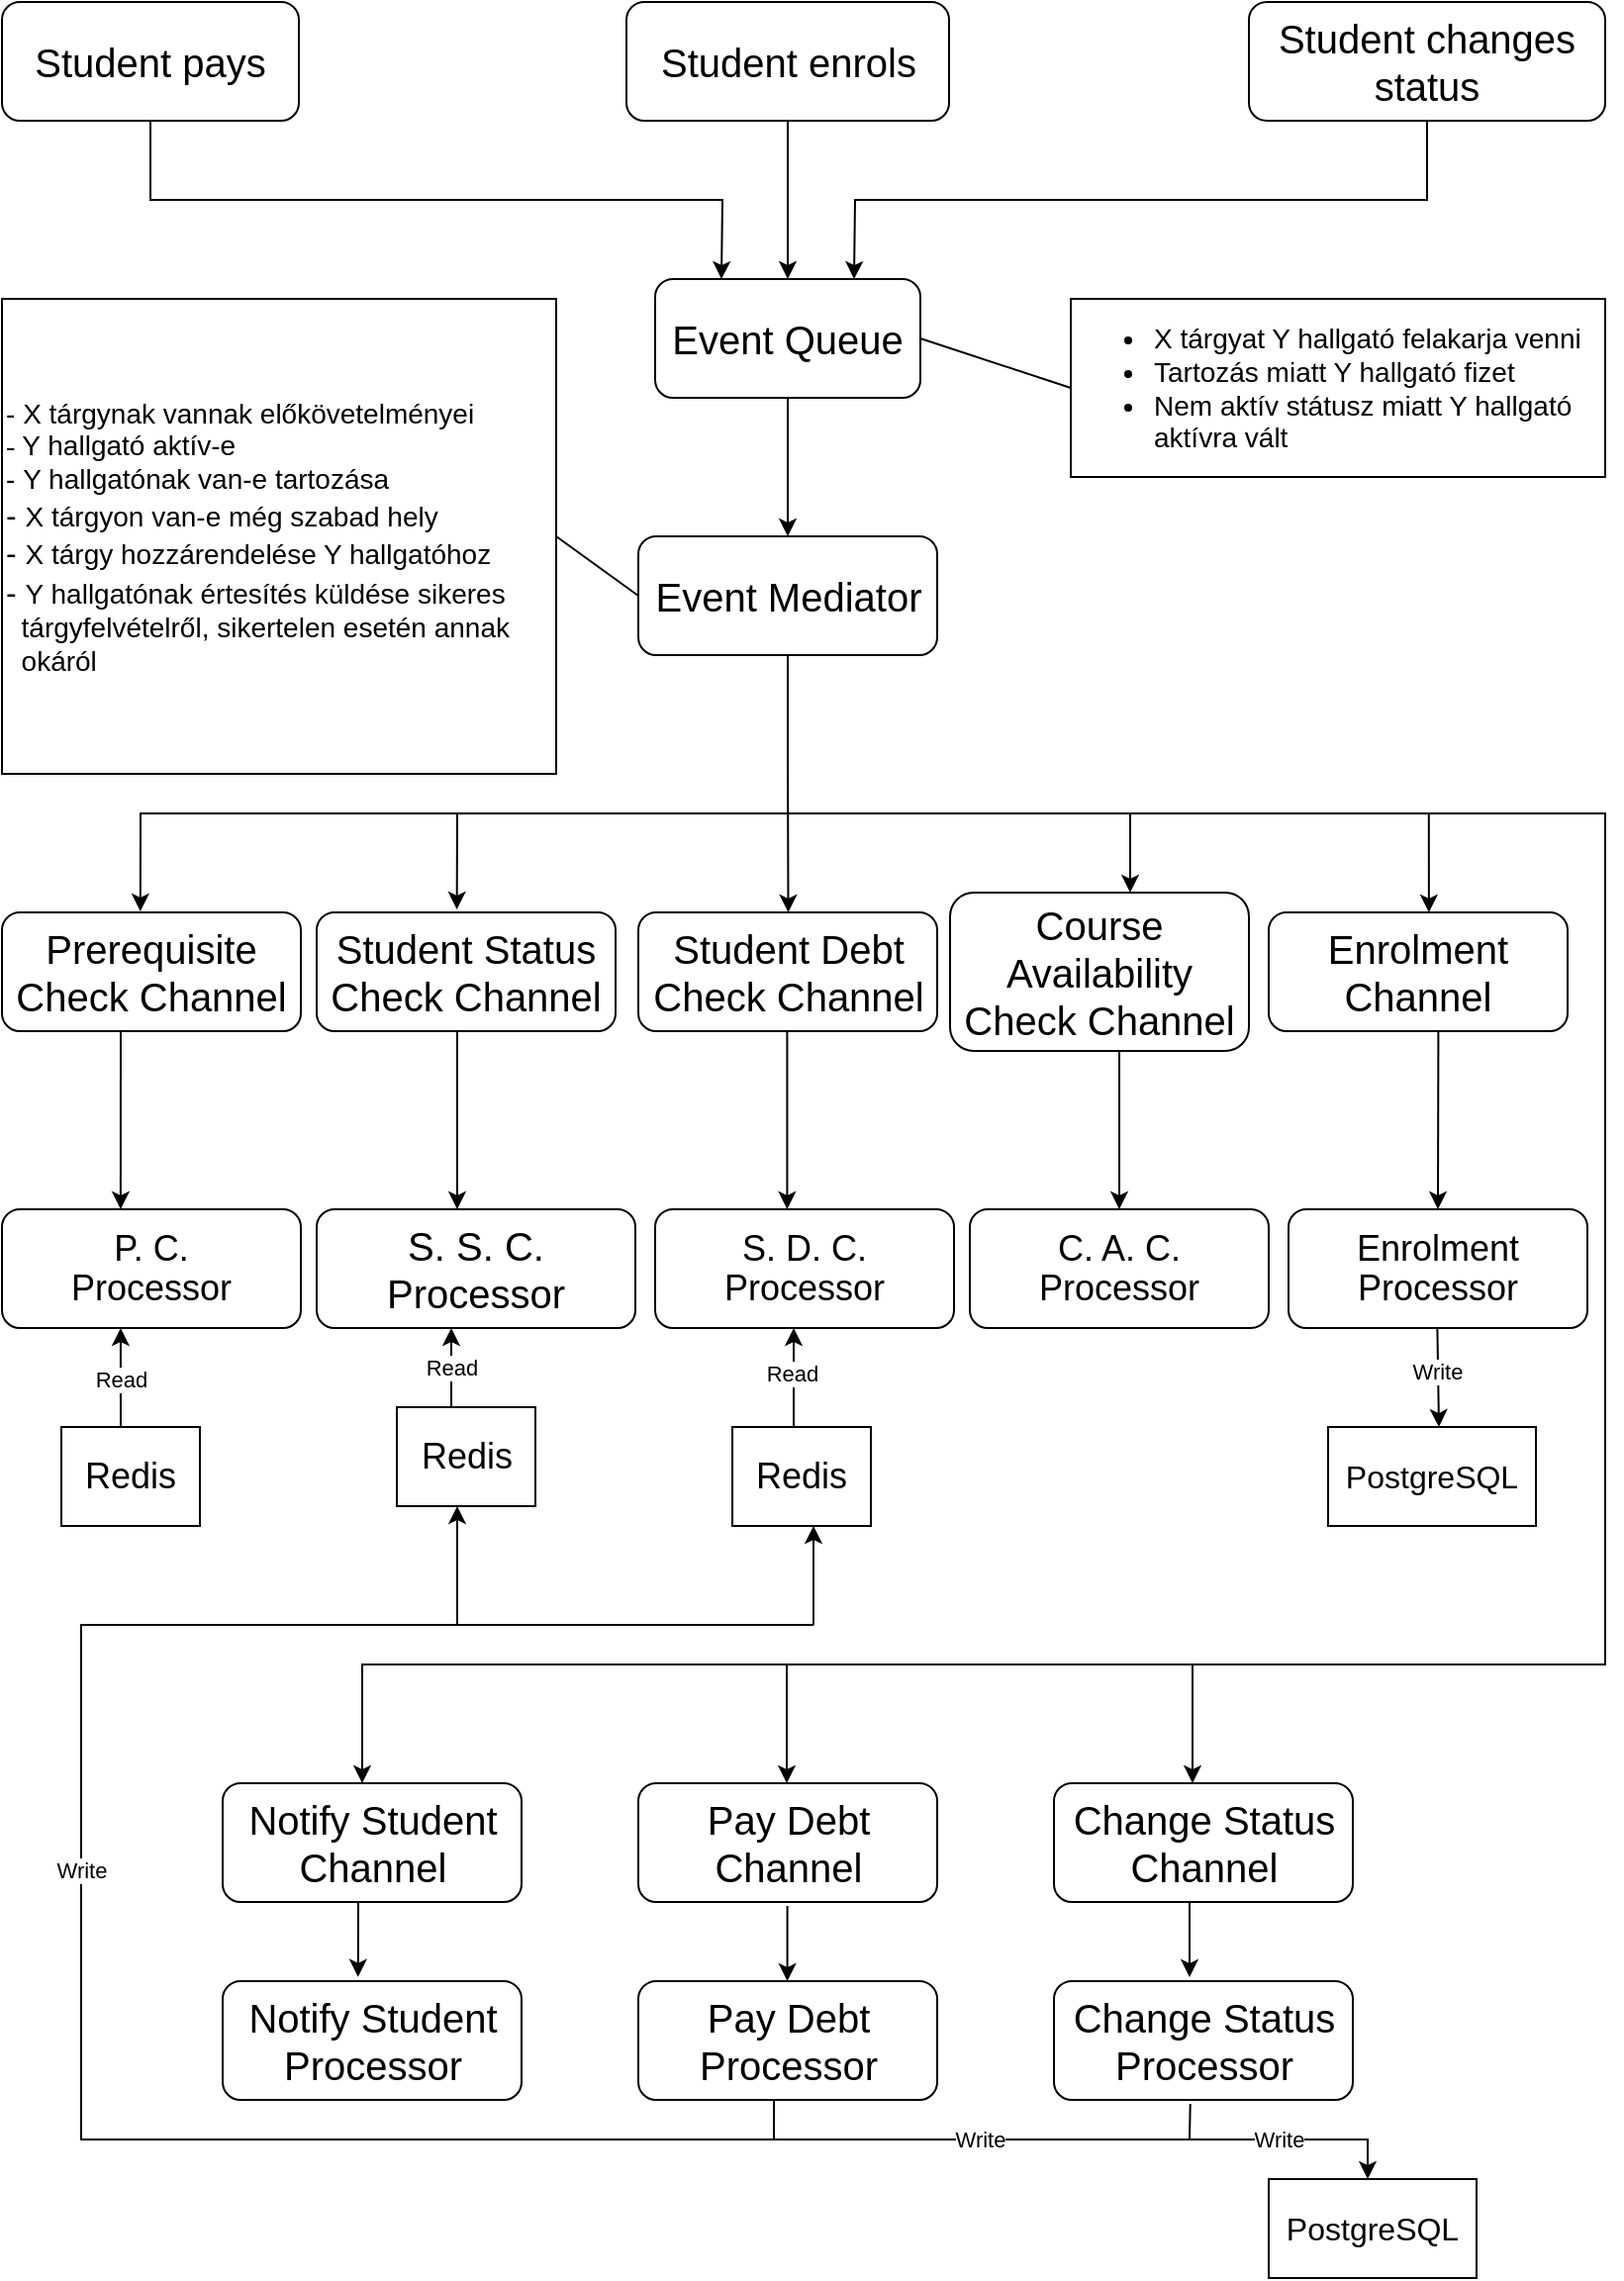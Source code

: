 <mxfile version="24.7.17">
  <diagram name="1 oldal" id="J2MF9AmRKNOul0yk5mM1">
    <mxGraphModel dx="1509" dy="777" grid="1" gridSize="10" guides="1" tooltips="1" connect="1" arrows="1" fold="1" page="1" pageScale="1" pageWidth="827" pageHeight="1169" math="0" shadow="0">
      <root>
        <mxCell id="0" />
        <mxCell id="1" parent="0" />
        <mxCell id="wyokAzy08yg_HZJgm6T4-3" value="" style="edgeStyle=orthogonalEdgeStyle;rounded=0;orthogonalLoop=1;jettySize=auto;html=1;" edge="1" parent="1" source="wyokAzy08yg_HZJgm6T4-1" target="wyokAzy08yg_HZJgm6T4-2">
          <mxGeometry relative="1" as="geometry" />
        </mxCell>
        <mxCell id="wyokAzy08yg_HZJgm6T4-1" value="&lt;font style=&quot;font-size: 20px;&quot;&gt;Student enrols&lt;/font&gt;" style="rounded=1;whiteSpace=wrap;html=1;" vertex="1" parent="1">
          <mxGeometry x="325.5" y="10" width="163" height="60" as="geometry" />
        </mxCell>
        <mxCell id="wyokAzy08yg_HZJgm6T4-16" value="" style="edgeStyle=orthogonalEdgeStyle;rounded=0;orthogonalLoop=1;jettySize=auto;html=1;" edge="1" parent="1" source="wyokAzy08yg_HZJgm6T4-2" target="wyokAzy08yg_HZJgm6T4-15">
          <mxGeometry relative="1" as="geometry" />
        </mxCell>
        <mxCell id="wyokAzy08yg_HZJgm6T4-2" value="&lt;font style=&quot;font-size: 20px;&quot;&gt;Event Queue&lt;/font&gt;" style="whiteSpace=wrap;html=1;rounded=1;" vertex="1" parent="1">
          <mxGeometry x="340" y="150" width="134" height="60" as="geometry" />
        </mxCell>
        <mxCell id="wyokAzy08yg_HZJgm6T4-8" value="&lt;ul style=&quot;font-size: 14px;&quot;&gt;&lt;li&gt;&lt;span style=&quot;background-color: initial;&quot;&gt;&lt;font face=&quot;Helvetica&quot;&gt;X tárgyat Y hallgató felakarja venni&lt;/font&gt;&lt;/span&gt;&lt;/li&gt;&lt;li&gt;&lt;span style=&quot;background-color: initial;&quot;&gt;&lt;span style=&quot;line-height: 107%;&quot;&gt;&lt;font face=&quot;Helvetica&quot;&gt;Tartozás miatt Y hallgató fizet&lt;/font&gt;&lt;/span&gt;&lt;br&gt;&lt;/span&gt;&lt;/li&gt;&lt;li&gt;&lt;span style=&quot;background-color: initial;&quot;&gt;&lt;span style=&quot;line-height: 107%;&quot;&gt;&lt;span style=&quot;line-height: 107%;&quot;&gt;&lt;font face=&quot;Helvetica&quot;&gt;Nem aktív státusz miatt Y hallgató aktívra vált&lt;/font&gt;&lt;/span&gt;&lt;br&gt;&lt;/span&gt;&lt;/span&gt;&lt;/li&gt;&lt;/ul&gt;" style="rounded=0;whiteSpace=wrap;html=1;align=left;" vertex="1" parent="1">
          <mxGeometry x="550" y="160" width="270" height="90" as="geometry" />
        </mxCell>
        <mxCell id="wyokAzy08yg_HZJgm6T4-9" value="" style="endArrow=none;html=1;rounded=0;exitX=1;exitY=0.5;exitDx=0;exitDy=0;entryX=0;entryY=0.5;entryDx=0;entryDy=0;" edge="1" parent="1" source="wyokAzy08yg_HZJgm6T4-2" target="wyokAzy08yg_HZJgm6T4-8">
          <mxGeometry width="50" height="50" relative="1" as="geometry">
            <mxPoint x="390" y="100" as="sourcePoint" />
            <mxPoint x="440" y="50" as="targetPoint" />
            <Array as="points" />
          </mxGeometry>
        </mxCell>
        <mxCell id="wyokAzy08yg_HZJgm6T4-10" value="&lt;font style=&quot;font-size: 20px;&quot;&gt;Student changes status&lt;/font&gt;" style="rounded=1;whiteSpace=wrap;html=1;" vertex="1" parent="1">
          <mxGeometry x="640" y="10" width="180" height="60" as="geometry" />
        </mxCell>
        <mxCell id="wyokAzy08yg_HZJgm6T4-11" value="&lt;font style=&quot;font-size: 20px;&quot;&gt;Student pays&lt;/font&gt;" style="whiteSpace=wrap;html=1;rounded=1;" vertex="1" parent="1">
          <mxGeometry x="10" y="10" width="150" height="60" as="geometry" />
        </mxCell>
        <mxCell id="wyokAzy08yg_HZJgm6T4-13" value="" style="endArrow=classic;html=1;rounded=0;exitX=0.5;exitY=1;exitDx=0;exitDy=0;entryX=0.25;entryY=0;entryDx=0;entryDy=0;" edge="1" parent="1" source="wyokAzy08yg_HZJgm6T4-11" target="wyokAzy08yg_HZJgm6T4-2">
          <mxGeometry width="50" height="50" relative="1" as="geometry">
            <mxPoint x="410" y="260" as="sourcePoint" />
            <mxPoint x="460" y="210" as="targetPoint" />
            <Array as="points">
              <mxPoint x="85" y="110" />
              <mxPoint x="230" y="110" />
              <mxPoint x="374" y="110" />
            </Array>
          </mxGeometry>
        </mxCell>
        <mxCell id="wyokAzy08yg_HZJgm6T4-14" value="" style="endArrow=classic;html=1;rounded=0;exitX=0.5;exitY=1;exitDx=0;exitDy=0;entryX=0.75;entryY=0;entryDx=0;entryDy=0;" edge="1" parent="1" source="wyokAzy08yg_HZJgm6T4-10" target="wyokAzy08yg_HZJgm6T4-2">
          <mxGeometry width="50" height="50" relative="1" as="geometry">
            <mxPoint x="440" y="82" as="sourcePoint" />
            <mxPoint x="737" y="140" as="targetPoint" />
            <Array as="points">
              <mxPoint x="730" y="110" />
              <mxPoint x="580" y="110" />
              <mxPoint x="441" y="110" />
            </Array>
          </mxGeometry>
        </mxCell>
        <mxCell id="wyokAzy08yg_HZJgm6T4-15" value="&lt;font style=&quot;font-size: 20px;&quot;&gt;Event Mediator&lt;/font&gt;" style="whiteSpace=wrap;html=1;rounded=1;" vertex="1" parent="1">
          <mxGeometry x="331.5" y="280" width="151" height="60" as="geometry" />
        </mxCell>
        <mxCell id="wyokAzy08yg_HZJgm6T4-17" value="&lt;span style=&quot;background-color: initial; font-size: 14px;&quot;&gt;&lt;span style=&quot;font-size: 14px;&quot;&gt;-&amp;nbsp;&lt;/span&gt;&lt;/span&gt;&lt;font style=&quot;font-size: 14px;&quot;&gt;&lt;span style=&quot;line-height: 107%;&quot;&gt;X tárgynak vannak előkövetelményei&lt;/span&gt;&lt;br&gt;&lt;span style=&quot;font-family: XqdR5e0AjKfIXeO-QAb3; line-height: 107%;&quot;&gt;-&amp;nbsp;&lt;/span&gt;&lt;span style=&quot;line-height: 107%;&quot;&gt;&lt;font style=&quot;font-size: 14px;&quot; face=&quot;Helvetica&quot;&gt;Y hallgató aktív-e&lt;/font&gt;&lt;/span&gt;&lt;/font&gt;&lt;br&gt;&lt;div style=&quot;font-size: 14px;&quot;&gt;&lt;font style=&quot;font-size: 14px;&quot;&gt;&lt;span style=&quot;line-height: 107%;&quot;&gt;&lt;font style=&quot;font-size: 14px;&quot; face=&quot;Helvetica&quot;&gt;-&amp;nbsp;&lt;/font&gt;&lt;/span&gt;&lt;/font&gt;&lt;span style=&quot;background-color: initial;&quot;&gt;&lt;font face=&quot;Helvetica&quot;&gt;Y hallgatónak van-e tartozása&lt;/font&gt;&lt;/span&gt;&lt;/div&gt;&lt;div&gt;&lt;span style=&quot;font-family: Calibri, sans-serif; font-size: 12pt; background-color: initial;&quot;&gt;-&amp;nbsp;&lt;/span&gt;&lt;span style=&quot;font-size: 14px; background-color: initial;&quot;&gt;&lt;font style=&quot;font-size: 14px;&quot; face=&quot;Helvetica&quot;&gt;X tárgyon van-e még szabad hely&lt;/font&gt;&lt;/span&gt;&lt;/div&gt;&lt;div&gt;&lt;span style=&quot;font-family: Calibri, sans-serif; font-size: 12pt; background-color: initial;&quot;&gt;-&amp;nbsp;&lt;/span&gt;&lt;span style=&quot;font-size: 14px; background-color: initial;&quot;&gt;&lt;font style=&quot;font-size: 14px;&quot; face=&quot;Helvetica&quot;&gt;X tárgy hozzárendelése Y hallgatóhoz&lt;/font&gt;&lt;/span&gt;&lt;/div&gt;&lt;div&gt;&lt;span style=&quot;font-family: Calibri, sans-serif; font-size: 12pt; background-color: initial;&quot;&gt;-&amp;nbsp;&lt;/span&gt;&lt;span style=&quot;font-size: 14px; background-color: initial;&quot;&gt;&lt;font style=&quot;font-size: 14px;&quot; face=&quot;Helvetica&quot;&gt;Y hallgatónak értesítés küldése sikeres&amp;nbsp; &amp;nbsp; &amp;nbsp; &amp;nbsp; tárgyfelvételről, sikertelen esetén annak&amp;nbsp; &amp;nbsp; &amp;nbsp; &amp;nbsp; okáról&lt;/font&gt;&lt;/span&gt;&lt;/div&gt;" style="rounded=0;whiteSpace=wrap;html=1;align=left;" vertex="1" parent="1">
          <mxGeometry x="10" y="160" width="280" height="240" as="geometry" />
        </mxCell>
        <mxCell id="wyokAzy08yg_HZJgm6T4-18" value="" style="endArrow=none;html=1;rounded=0;exitX=1;exitY=0.5;exitDx=0;exitDy=0;entryX=0;entryY=0.5;entryDx=0;entryDy=0;" edge="1" parent="1" source="wyokAzy08yg_HZJgm6T4-17" target="wyokAzy08yg_HZJgm6T4-15">
          <mxGeometry width="50" height="50" relative="1" as="geometry">
            <mxPoint x="410" y="250" as="sourcePoint" />
            <mxPoint x="460" y="200" as="targetPoint" />
          </mxGeometry>
        </mxCell>
        <mxCell id="wyokAzy08yg_HZJgm6T4-22" style="edgeStyle=orthogonalEdgeStyle;rounded=0;orthogonalLoop=1;jettySize=auto;html=1;exitX=0.75;exitY=1;exitDx=0;exitDy=0;" edge="1" parent="1" source="wyokAzy08yg_HZJgm6T4-19">
          <mxGeometry relative="1" as="geometry">
            <mxPoint x="120" y="520" as="targetPoint" />
          </mxGeometry>
        </mxCell>
        <mxCell id="wyokAzy08yg_HZJgm6T4-19" value="&lt;font style=&quot;font-size: 20px;&quot;&gt;Prerequisite Check Channel&lt;/font&gt;" style="whiteSpace=wrap;html=1;rounded=1;" vertex="1" parent="1">
          <mxGeometry x="10" y="470" width="151" height="60" as="geometry" />
        </mxCell>
        <mxCell id="wyokAzy08yg_HZJgm6T4-20" value="&lt;font style=&quot;font-size: 20px;&quot;&gt;Student Status Check Channel&lt;/font&gt;" style="whiteSpace=wrap;html=1;rounded=1;" vertex="1" parent="1">
          <mxGeometry x="169" y="470" width="151" height="60" as="geometry" />
        </mxCell>
        <mxCell id="wyokAzy08yg_HZJgm6T4-21" value="&lt;font style=&quot;font-size: 20px;&quot;&gt;Student Debt Check Channel&lt;/font&gt;" style="whiteSpace=wrap;html=1;rounded=1;" vertex="1" parent="1">
          <mxGeometry x="331.5" y="470" width="151" height="60" as="geometry" />
        </mxCell>
        <mxCell id="wyokAzy08yg_HZJgm6T4-23" value="&lt;font style=&quot;font-size: 20px;&quot;&gt;Course Availability Check Channel&lt;/font&gt;" style="whiteSpace=wrap;html=1;rounded=1;" vertex="1" parent="1">
          <mxGeometry x="489" y="460" width="151" height="80" as="geometry" />
        </mxCell>
        <mxCell id="wyokAzy08yg_HZJgm6T4-24" value="&lt;font style=&quot;font-size: 20px;&quot;&gt;Enrolment Channel&lt;/font&gt;" style="whiteSpace=wrap;html=1;rounded=1;" vertex="1" parent="1">
          <mxGeometry x="650" y="470" width="151" height="60" as="geometry" />
        </mxCell>
        <mxCell id="wyokAzy08yg_HZJgm6T4-25" value="&lt;font style=&quot;font-size: 20px;&quot;&gt;Notify Student Channel&lt;/font&gt;" style="whiteSpace=wrap;html=1;rounded=1;" vertex="1" parent="1">
          <mxGeometry x="121.5" y="910" width="151" height="60" as="geometry" />
        </mxCell>
        <mxCell id="wyokAzy08yg_HZJgm6T4-26" value="&lt;font style=&quot;font-size: 20px;&quot;&gt;Pay Debt Channel&lt;/font&gt;" style="whiteSpace=wrap;html=1;rounded=1;" vertex="1" parent="1">
          <mxGeometry x="331.5" y="910" width="151" height="60" as="geometry" />
        </mxCell>
        <mxCell id="wyokAzy08yg_HZJgm6T4-27" value="&lt;font style=&quot;font-size: 20px;&quot;&gt;Change Status Channel&lt;/font&gt;" style="whiteSpace=wrap;html=1;rounded=1;" vertex="1" parent="1">
          <mxGeometry x="541.5" y="910" width="151" height="60" as="geometry" />
        </mxCell>
        <mxCell id="wyokAzy08yg_HZJgm6T4-29" value="" style="edgeStyle=orthogonalEdgeStyle;rounded=0;orthogonalLoop=1;jettySize=auto;html=1;entryX=0.5;entryY=0;entryDx=0;entryDy=0;" edge="1" parent="1">
          <mxGeometry relative="1" as="geometry">
            <mxPoint x="407" y="340" as="sourcePoint" />
            <mxPoint x="407.25" y="470" as="targetPoint" />
            <Array as="points">
              <mxPoint x="406.25" y="390" />
              <mxPoint x="407.25" y="390" />
            </Array>
          </mxGeometry>
        </mxCell>
        <mxCell id="wyokAzy08yg_HZJgm6T4-31" value="" style="edgeStyle=orthogonalEdgeStyle;rounded=0;orthogonalLoop=1;jettySize=auto;html=1;" edge="1" parent="1">
          <mxGeometry relative="1" as="geometry">
            <mxPoint x="400" y="420" as="sourcePoint" />
            <mxPoint x="580" y="460" as="targetPoint" />
            <Array as="points">
              <mxPoint x="580" y="420" />
            </Array>
          </mxGeometry>
        </mxCell>
        <mxCell id="wyokAzy08yg_HZJgm6T4-32" value="" style="edgeStyle=orthogonalEdgeStyle;rounded=0;orthogonalLoop=1;jettySize=auto;html=1;" edge="1" parent="1">
          <mxGeometry relative="1" as="geometry">
            <mxPoint x="730" y="420" as="sourcePoint" />
            <mxPoint x="406.5" y="910" as="targetPoint" />
            <Array as="points">
              <mxPoint x="730" y="420" />
              <mxPoint x="820" y="420" />
              <mxPoint x="820" y="850" />
              <mxPoint x="407" y="850" />
            </Array>
          </mxGeometry>
        </mxCell>
        <mxCell id="wyokAzy08yg_HZJgm6T4-33" value="" style="edgeStyle=orthogonalEdgeStyle;rounded=0;orthogonalLoop=1;jettySize=auto;html=1;" edge="1" parent="1">
          <mxGeometry relative="1" as="geometry">
            <mxPoint x="511.5" y="850" as="sourcePoint" />
            <mxPoint x="611.5" y="910" as="targetPoint" />
            <Array as="points">
              <mxPoint x="611.5" y="870" />
              <mxPoint x="611.5" y="870" />
            </Array>
          </mxGeometry>
        </mxCell>
        <mxCell id="wyokAzy08yg_HZJgm6T4-34" value="" style="edgeStyle=orthogonalEdgeStyle;rounded=0;orthogonalLoop=1;jettySize=auto;html=1;entryX=0.536;entryY=0;entryDx=0;entryDy=0;entryPerimeter=0;" edge="1" parent="1" target="wyokAzy08yg_HZJgm6T4-24">
          <mxGeometry relative="1" as="geometry">
            <mxPoint x="580" y="420" as="sourcePoint" />
            <mxPoint x="750" y="450" as="targetPoint" />
            <Array as="points">
              <mxPoint x="731" y="420" />
            </Array>
          </mxGeometry>
        </mxCell>
        <mxCell id="wyokAzy08yg_HZJgm6T4-35" value="" style="edgeStyle=orthogonalEdgeStyle;rounded=0;orthogonalLoop=1;jettySize=auto;html=1;" edge="1" parent="1">
          <mxGeometry relative="1" as="geometry">
            <mxPoint x="411.5" y="850" as="sourcePoint" />
            <mxPoint x="192" y="910" as="targetPoint" />
            <Array as="points">
              <mxPoint x="192" y="870" />
              <mxPoint x="192" y="870" />
            </Array>
          </mxGeometry>
        </mxCell>
        <mxCell id="wyokAzy08yg_HZJgm6T4-38" value="" style="endArrow=classic;html=1;rounded=0;entryX=0.469;entryY=-0.025;entryDx=0;entryDy=0;entryPerimeter=0;" edge="1" parent="1" target="wyokAzy08yg_HZJgm6T4-20">
          <mxGeometry width="50" height="50" relative="1" as="geometry">
            <mxPoint x="400" y="420" as="sourcePoint" />
            <mxPoint x="280" y="400" as="targetPoint" />
            <Array as="points">
              <mxPoint x="240" y="420" />
            </Array>
          </mxGeometry>
        </mxCell>
        <mxCell id="wyokAzy08yg_HZJgm6T4-39" value="" style="endArrow=classic;html=1;rounded=0;entryX=0.463;entryY=-0.009;entryDx=0;entryDy=0;entryPerimeter=0;" edge="1" parent="1" target="wyokAzy08yg_HZJgm6T4-19">
          <mxGeometry width="50" height="50" relative="1" as="geometry">
            <mxPoint x="240" y="420" as="sourcePoint" />
            <mxPoint x="100" y="400" as="targetPoint" />
            <Array as="points">
              <mxPoint x="80" y="420" />
            </Array>
          </mxGeometry>
        </mxCell>
        <mxCell id="wyokAzy08yg_HZJgm6T4-41" value="&lt;span style=&quot;line-height: 107%; font-size: 18px;&quot;&gt;&lt;font face=&quot;Helvetica&quot; style=&quot;font-size: 18px;&quot;&gt;P. C.&lt;/font&gt;&lt;/span&gt;&lt;div&gt;&lt;span style=&quot;line-height: 107%; font-size: 18px;&quot;&gt;&lt;font face=&quot;Helvetica&quot; style=&quot;font-size: 18px;&quot;&gt;Processor&lt;/font&gt;&lt;/span&gt;&lt;/div&gt;" style="whiteSpace=wrap;html=1;rounded=1;" vertex="1" parent="1">
          <mxGeometry x="10" y="620" width="151" height="60" as="geometry" />
        </mxCell>
        <mxCell id="wyokAzy08yg_HZJgm6T4-42" value="&lt;span style=&quot;font-size: 20px;&quot;&gt;S. S. C. Processor&lt;/span&gt;" style="whiteSpace=wrap;html=1;rounded=1;" vertex="1" parent="1">
          <mxGeometry x="169" y="620" width="161" height="60" as="geometry" />
        </mxCell>
        <mxCell id="wyokAzy08yg_HZJgm6T4-43" value="&lt;span style=&quot;line-height: 107%; font-size: 18px;&quot;&gt;&lt;font face=&quot;Helvetica&quot; style=&quot;font-size: 18px;&quot;&gt;S. D. C. Processor&lt;/font&gt;&lt;/span&gt;" style="whiteSpace=wrap;html=1;rounded=1;" vertex="1" parent="1">
          <mxGeometry x="340" y="620" width="151" height="60" as="geometry" />
        </mxCell>
        <mxCell id="wyokAzy08yg_HZJgm6T4-44" value="&lt;span style=&quot;line-height: 107%; font-size: 18px;&quot;&gt;&lt;font face=&quot;Helvetica&quot; style=&quot;font-size: 18px;&quot;&gt;C. A. C.&lt;/font&gt;&lt;/span&gt;&lt;div&gt;&lt;span style=&quot;line-height: 107%; font-size: 18px;&quot;&gt;&lt;font face=&quot;Helvetica&quot; style=&quot;font-size: 18px;&quot;&gt;Processor&lt;/font&gt;&lt;/span&gt;&lt;/div&gt;" style="whiteSpace=wrap;html=1;rounded=1;" vertex="1" parent="1">
          <mxGeometry x="499" y="620" width="151" height="60" as="geometry" />
        </mxCell>
        <mxCell id="wyokAzy08yg_HZJgm6T4-45" value="&lt;span style=&quot;line-height: 107%; font-size: 18px;&quot;&gt;&lt;font face=&quot;Helvetica&quot; style=&quot;font-size: 18px;&quot;&gt;Enrolment Processor&lt;/font&gt;&lt;/span&gt;" style="whiteSpace=wrap;html=1;rounded=1;" vertex="1" parent="1">
          <mxGeometry x="660" y="620" width="151" height="60" as="geometry" />
        </mxCell>
        <mxCell id="wyokAzy08yg_HZJgm6T4-46" value="&lt;font style=&quot;font-size: 20px;&quot;&gt;Notify Student Processor&lt;/font&gt;" style="whiteSpace=wrap;html=1;rounded=1;" vertex="1" parent="1">
          <mxGeometry x="121.5" y="1010" width="151" height="60" as="geometry" />
        </mxCell>
        <mxCell id="wyokAzy08yg_HZJgm6T4-47" value="&lt;font style=&quot;font-size: 20px;&quot;&gt;Pay Debt Processor&lt;/font&gt;" style="whiteSpace=wrap;html=1;rounded=1;" vertex="1" parent="1">
          <mxGeometry x="331.5" y="1010" width="151" height="60" as="geometry" />
        </mxCell>
        <mxCell id="wyokAzy08yg_HZJgm6T4-48" value="&lt;font style=&quot;font-size: 20px;&quot;&gt;Change Status Processor&lt;/font&gt;" style="whiteSpace=wrap;html=1;rounded=1;" vertex="1" parent="1">
          <mxGeometry x="541.5" y="1010" width="151" height="60" as="geometry" />
        </mxCell>
        <mxCell id="wyokAzy08yg_HZJgm6T4-49" value="" style="endArrow=classic;html=1;rounded=0;entryX=0.453;entryY=-0.036;entryDx=0;entryDy=0;entryPerimeter=0;" edge="1" parent="1" target="wyokAzy08yg_HZJgm6T4-46">
          <mxGeometry width="50" height="50" relative="1" as="geometry">
            <mxPoint x="190" y="970" as="sourcePoint" />
            <mxPoint x="190" y="1000" as="targetPoint" />
          </mxGeometry>
        </mxCell>
        <mxCell id="wyokAzy08yg_HZJgm6T4-50" value="" style="endArrow=classic;html=1;rounded=0;entryX=0.453;entryY=-0.036;entryDx=0;entryDy=0;entryPerimeter=0;" edge="1" parent="1">
          <mxGeometry width="50" height="50" relative="1" as="geometry">
            <mxPoint x="406.79" y="972" as="sourcePoint" />
            <mxPoint x="406.79" y="1010" as="targetPoint" />
          </mxGeometry>
        </mxCell>
        <mxCell id="wyokAzy08yg_HZJgm6T4-51" value="" style="endArrow=classic;html=1;rounded=0;entryX=0.453;entryY=-0.036;entryDx=0;entryDy=0;entryPerimeter=0;" edge="1" parent="1">
          <mxGeometry width="50" height="50" relative="1" as="geometry">
            <mxPoint x="610" y="970" as="sourcePoint" />
            <mxPoint x="610" y="1008" as="targetPoint" />
          </mxGeometry>
        </mxCell>
        <mxCell id="wyokAzy08yg_HZJgm6T4-52" value="" style="endArrow=classic;html=1;rounded=0;entryX=0.397;entryY=0;entryDx=0;entryDy=0;entryPerimeter=0;" edge="1" parent="1" target="wyokAzy08yg_HZJgm6T4-41">
          <mxGeometry width="50" height="50" relative="1" as="geometry">
            <mxPoint x="70" y="530" as="sourcePoint" />
            <mxPoint x="70" y="568" as="targetPoint" />
          </mxGeometry>
        </mxCell>
        <mxCell id="wyokAzy08yg_HZJgm6T4-53" value="" style="endArrow=classic;html=1;rounded=0;entryX=0.397;entryY=0;entryDx=0;entryDy=0;entryPerimeter=0;" edge="1" parent="1">
          <mxGeometry width="50" height="50" relative="1" as="geometry">
            <mxPoint x="240" y="530" as="sourcePoint" />
            <mxPoint x="240" y="620" as="targetPoint" />
          </mxGeometry>
        </mxCell>
        <mxCell id="wyokAzy08yg_HZJgm6T4-54" value="" style="endArrow=classic;html=1;rounded=0;entryX=0.397;entryY=0;entryDx=0;entryDy=0;entryPerimeter=0;" edge="1" parent="1">
          <mxGeometry width="50" height="50" relative="1" as="geometry">
            <mxPoint x="406.7" y="530" as="sourcePoint" />
            <mxPoint x="406.7" y="620" as="targetPoint" />
          </mxGeometry>
        </mxCell>
        <mxCell id="wyokAzy08yg_HZJgm6T4-55" value="" style="endArrow=classic;html=1;rounded=0;entryX=0.5;entryY=0;entryDx=0;entryDy=0;" edge="1" parent="1" target="wyokAzy08yg_HZJgm6T4-44">
          <mxGeometry width="50" height="50" relative="1" as="geometry">
            <mxPoint x="574.5" y="540" as="sourcePoint" />
            <mxPoint x="574.2" y="610" as="targetPoint" />
          </mxGeometry>
        </mxCell>
        <mxCell id="wyokAzy08yg_HZJgm6T4-56" value="" style="endArrow=classic;html=1;rounded=0;entryX=0.5;entryY=0;entryDx=0;entryDy=0;" edge="1" parent="1" target="wyokAzy08yg_HZJgm6T4-45">
          <mxGeometry width="50" height="50" relative="1" as="geometry">
            <mxPoint x="735.7" y="530" as="sourcePoint" />
            <mxPoint x="735.2" y="610" as="targetPoint" />
          </mxGeometry>
        </mxCell>
        <mxCell id="wyokAzy08yg_HZJgm6T4-59" value="" style="endArrow=classic;html=1;rounded=0;entryX=0.397;entryY=1;entryDx=0;entryDy=0;entryPerimeter=0;" edge="1" parent="1" target="wyokAzy08yg_HZJgm6T4-41">
          <mxGeometry width="50" height="50" relative="1" as="geometry">
            <mxPoint x="70" y="730" as="sourcePoint" />
            <mxPoint x="120" y="700" as="targetPoint" />
          </mxGeometry>
        </mxCell>
        <mxCell id="wyokAzy08yg_HZJgm6T4-71" value="Read" style="edgeLabel;html=1;align=center;verticalAlign=middle;resizable=0;points=[];" vertex="1" connectable="0" parent="wyokAzy08yg_HZJgm6T4-59">
          <mxGeometry x="-0.021" relative="1" as="geometry">
            <mxPoint as="offset" />
          </mxGeometry>
        </mxCell>
        <mxCell id="wyokAzy08yg_HZJgm6T4-61" value="" style="endArrow=classic;html=1;rounded=0;" edge="1" parent="1">
          <mxGeometry width="50" height="50" relative="1" as="geometry">
            <mxPoint x="237" y="720" as="sourcePoint" />
            <mxPoint x="237" y="680" as="targetPoint" />
            <Array as="points" />
          </mxGeometry>
        </mxCell>
        <mxCell id="wyokAzy08yg_HZJgm6T4-70" value="Read" style="edgeLabel;html=1;align=center;verticalAlign=middle;resizable=0;points=[];" vertex="1" connectable="0" parent="wyokAzy08yg_HZJgm6T4-61">
          <mxGeometry x="0.003" relative="1" as="geometry">
            <mxPoint as="offset" />
          </mxGeometry>
        </mxCell>
        <mxCell id="wyokAzy08yg_HZJgm6T4-63" value="" style="endArrow=classic;html=1;rounded=0;entryX=0.397;entryY=1;entryDx=0;entryDy=0;entryPerimeter=0;" edge="1" parent="1">
          <mxGeometry width="50" height="50" relative="1" as="geometry">
            <mxPoint x="410" y="730" as="sourcePoint" />
            <mxPoint x="410" y="680" as="targetPoint" />
          </mxGeometry>
        </mxCell>
        <mxCell id="wyokAzy08yg_HZJgm6T4-72" value="Read" style="edgeLabel;html=1;align=center;verticalAlign=middle;resizable=0;points=[];" vertex="1" connectable="0" parent="wyokAzy08yg_HZJgm6T4-63">
          <mxGeometry x="0.099" y="1" relative="1" as="geometry">
            <mxPoint as="offset" />
          </mxGeometry>
        </mxCell>
        <mxCell id="wyokAzy08yg_HZJgm6T4-65" value="&lt;span style=&quot;font-size: 18px;&quot;&gt;Redis&lt;/span&gt;" style="rounded=0;whiteSpace=wrap;html=1;" vertex="1" parent="1">
          <mxGeometry x="40" y="730" width="70" height="50" as="geometry" />
        </mxCell>
        <mxCell id="wyokAzy08yg_HZJgm6T4-66" value="&lt;span style=&quot;font-size: 18px;&quot;&gt;Redis&lt;/span&gt;" style="rounded=0;whiteSpace=wrap;html=1;" vertex="1" parent="1">
          <mxGeometry x="209.5" y="720" width="70" height="50" as="geometry" />
        </mxCell>
        <mxCell id="wyokAzy08yg_HZJgm6T4-67" value="&lt;span style=&quot;font-size: 18px;&quot;&gt;Redis&lt;/span&gt;" style="rounded=0;whiteSpace=wrap;html=1;" vertex="1" parent="1">
          <mxGeometry x="379" y="730" width="70" height="50" as="geometry" />
        </mxCell>
        <mxCell id="wyokAzy08yg_HZJgm6T4-68" value="&lt;font style=&quot;font-size: 16px;&quot;&gt;PostgreSQL&lt;/font&gt;" style="rounded=0;whiteSpace=wrap;html=1;" vertex="1" parent="1">
          <mxGeometry x="680" y="730" width="105" height="50" as="geometry" />
        </mxCell>
        <mxCell id="wyokAzy08yg_HZJgm6T4-69" value="" style="endArrow=classic;html=1;rounded=0;" edge="1" parent="1">
          <mxGeometry width="50" height="50" relative="1" as="geometry">
            <mxPoint x="735.2" y="680" as="sourcePoint" />
            <mxPoint x="736" y="730" as="targetPoint" />
          </mxGeometry>
        </mxCell>
        <mxCell id="wyokAzy08yg_HZJgm6T4-73" value="Write" style="edgeLabel;html=1;align=center;verticalAlign=middle;resizable=0;points=[];" vertex="1" connectable="0" parent="wyokAzy08yg_HZJgm6T4-69">
          <mxGeometry x="-0.14" y="-1" relative="1" as="geometry">
            <mxPoint as="offset" />
          </mxGeometry>
        </mxCell>
        <mxCell id="wyokAzy08yg_HZJgm6T4-74" value="&lt;font style=&quot;font-size: 16px;&quot;&gt;PostgreSQL&lt;/font&gt;" style="rounded=0;whiteSpace=wrap;html=1;" vertex="1" parent="1">
          <mxGeometry x="650" y="1110" width="105" height="50" as="geometry" />
        </mxCell>
        <mxCell id="wyokAzy08yg_HZJgm6T4-75" value="" style="endArrow=classic;html=1;rounded=0;exitX=0.456;exitY=1.033;exitDx=0;exitDy=0;exitPerimeter=0;" edge="1" parent="1" source="wyokAzy08yg_HZJgm6T4-48">
          <mxGeometry width="50" height="50" relative="1" as="geometry">
            <mxPoint x="610" y="1080" as="sourcePoint" />
            <mxPoint x="700" y="1110" as="targetPoint" />
            <Array as="points">
              <mxPoint x="610" y="1090" />
              <mxPoint x="700" y="1090" />
            </Array>
          </mxGeometry>
        </mxCell>
        <mxCell id="wyokAzy08yg_HZJgm6T4-76" value="Write" style="edgeLabel;html=1;align=center;verticalAlign=middle;resizable=0;points=[];" vertex="1" connectable="0" parent="wyokAzy08yg_HZJgm6T4-75">
          <mxGeometry x="-0.024" relative="1" as="geometry">
            <mxPoint as="offset" />
          </mxGeometry>
        </mxCell>
        <mxCell id="wyokAzy08yg_HZJgm6T4-78" value="" style="endArrow=none;html=1;rounded=0;exitX=0.454;exitY=1.004;exitDx=0;exitDy=0;exitPerimeter=0;" edge="1" parent="1" source="wyokAzy08yg_HZJgm6T4-47">
          <mxGeometry width="50" height="50" relative="1" as="geometry">
            <mxPoint x="400" y="1090" as="sourcePoint" />
            <mxPoint x="610" y="1090" as="targetPoint" />
            <Array as="points">
              <mxPoint x="400" y="1090" />
            </Array>
          </mxGeometry>
        </mxCell>
        <mxCell id="wyokAzy08yg_HZJgm6T4-79" value="Write" style="edgeLabel;html=1;align=center;verticalAlign=middle;resizable=0;points=[];" vertex="1" connectable="0" parent="wyokAzy08yg_HZJgm6T4-78">
          <mxGeometry x="0.074" relative="1" as="geometry">
            <mxPoint as="offset" />
          </mxGeometry>
        </mxCell>
        <mxCell id="wyokAzy08yg_HZJgm6T4-80" value="" style="endArrow=none;html=1;rounded=0;" edge="1" parent="1">
          <mxGeometry width="50" height="50" relative="1" as="geometry">
            <mxPoint x="420" y="830" as="sourcePoint" />
            <mxPoint x="400" y="1090" as="targetPoint" />
            <Array as="points">
              <mxPoint x="50" y="830" />
              <mxPoint x="50" y="1090" />
            </Array>
          </mxGeometry>
        </mxCell>
        <mxCell id="wyokAzy08yg_HZJgm6T4-81" value="Write" style="edgeLabel;html=1;align=center;verticalAlign=middle;resizable=0;points=[];" vertex="1" connectable="0" parent="wyokAzy08yg_HZJgm6T4-80">
          <mxGeometry x="0.007" relative="1" as="geometry">
            <mxPoint as="offset" />
          </mxGeometry>
        </mxCell>
        <mxCell id="wyokAzy08yg_HZJgm6T4-82" value="" style="endArrow=classic;html=1;rounded=0;" edge="1" parent="1">
          <mxGeometry width="50" height="50" relative="1" as="geometry">
            <mxPoint x="240" y="830" as="sourcePoint" />
            <mxPoint x="240" y="770" as="targetPoint" />
          </mxGeometry>
        </mxCell>
        <mxCell id="wyokAzy08yg_HZJgm6T4-83" value="" style="endArrow=classic;html=1;rounded=0;" edge="1" parent="1">
          <mxGeometry width="50" height="50" relative="1" as="geometry">
            <mxPoint x="420" y="830" as="sourcePoint" />
            <mxPoint x="420" y="780" as="targetPoint" />
          </mxGeometry>
        </mxCell>
      </root>
    </mxGraphModel>
  </diagram>
</mxfile>
